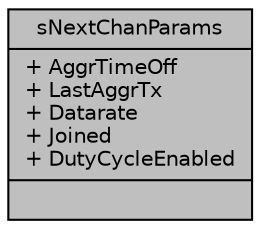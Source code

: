 digraph "sNextChanParams"
{
  edge [fontname="Helvetica",fontsize="10",labelfontname="Helvetica",labelfontsize="10"];
  node [fontname="Helvetica",fontsize="10",shape=record];
  Node1 [label="{sNextChanParams\n|+ AggrTimeOff\l+ LastAggrTx\l+ Datarate\l+ Joined\l+ DutyCycleEnabled\l|}",height=0.2,width=0.4,color="black", fillcolor="grey75", style="filled", fontcolor="black"];
}
